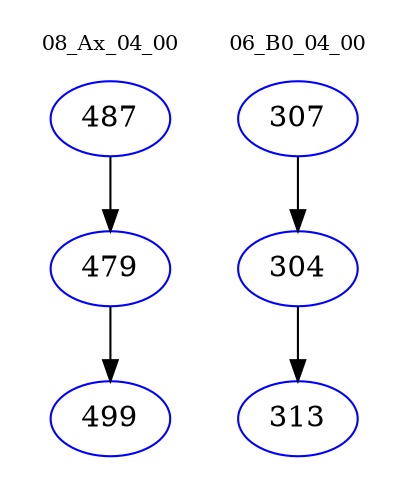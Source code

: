 digraph{
subgraph cluster_0 {
color = white
label = "08_Ax_04_00";
fontsize=10;
T0_487 [label="487", color="blue"]
T0_487 -> T0_479 [color="black"]
T0_479 [label="479", color="blue"]
T0_479 -> T0_499 [color="black"]
T0_499 [label="499", color="blue"]
}
subgraph cluster_1 {
color = white
label = "06_B0_04_00";
fontsize=10;
T1_307 [label="307", color="blue"]
T1_307 -> T1_304 [color="black"]
T1_304 [label="304", color="blue"]
T1_304 -> T1_313 [color="black"]
T1_313 [label="313", color="blue"]
}
}
